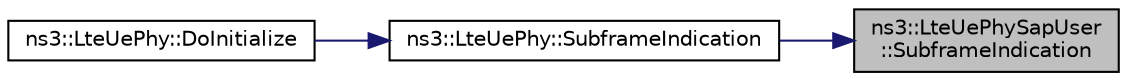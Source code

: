 digraph "ns3::LteUePhySapUser::SubframeIndication"
{
 // LATEX_PDF_SIZE
  edge [fontname="Helvetica",fontsize="10",labelfontname="Helvetica",labelfontsize="10"];
  node [fontname="Helvetica",fontsize="10",shape=record];
  rankdir="RL";
  Node1 [label="ns3::LteUePhySapUser\l::SubframeIndication",height=0.2,width=0.4,color="black", fillcolor="grey75", style="filled", fontcolor="black",tooltip="Trigger the start from a new frame (input from Phy layer)"];
  Node1 -> Node2 [dir="back",color="midnightblue",fontsize="10",style="solid",fontname="Helvetica"];
  Node2 [label="ns3::LteUePhy::SubframeIndication",height=0.2,width=0.4,color="black", fillcolor="white", style="filled",URL="$classns3_1_1_lte_ue_phy.html#a65c18191859a190cbd880175e2ffeac3",tooltip="trigger from eNB the start from a new frame"];
  Node2 -> Node3 [dir="back",color="midnightblue",fontsize="10",style="solid",fontname="Helvetica"];
  Node3 [label="ns3::LteUePhy::DoInitialize",height=0.2,width=0.4,color="black", fillcolor="white", style="filled",URL="$classns3_1_1_lte_ue_phy.html#a09daf3f8475e2e1c4639b552d5381d7a",tooltip="Initialize() implementation."];
}
